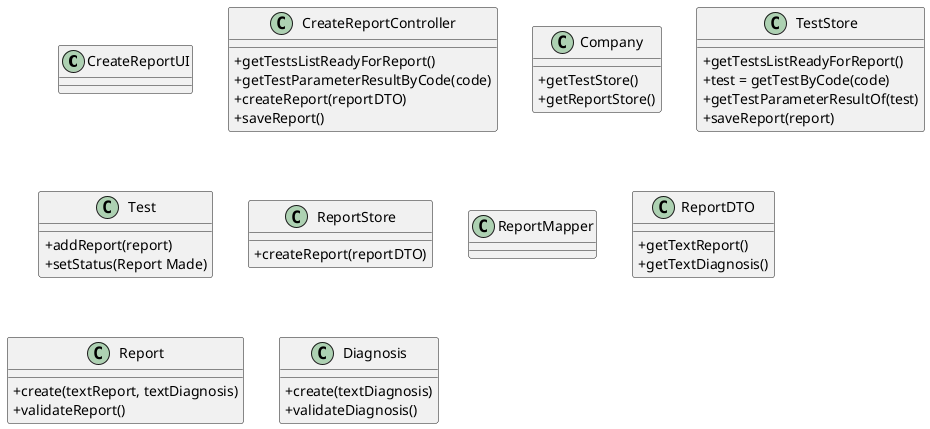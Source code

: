 @startuml

skinparam classAttributeIconSize 0

class CreateReportUI

class CreateReportController {
+getTestsListReadyForReport()
+getTestParameterResultByCode(code)
+createReport(reportDTO)
+saveReport()
}

class Company {
+getTestStore()
+getReportStore()
}

class TestStore {
+getTestsListReadyForReport()
+test = getTestByCode(code)
+getTestParameterResultOf(test)
+saveReport(report)
}

class Test {
+addReport(report)
+setStatus(Report Made)
}

class ReportStore {
+createReport(reportDTO)
}

class ReportMapper

class ReportDTO {
+getTextReport()
+getTextDiagnosis()
}

class Report {
+create(textReport, textDiagnosis)
+validateReport()
}

class Diagnosis {
+create(textDiagnosis)
+validateDiagnosis()
}

@enduml